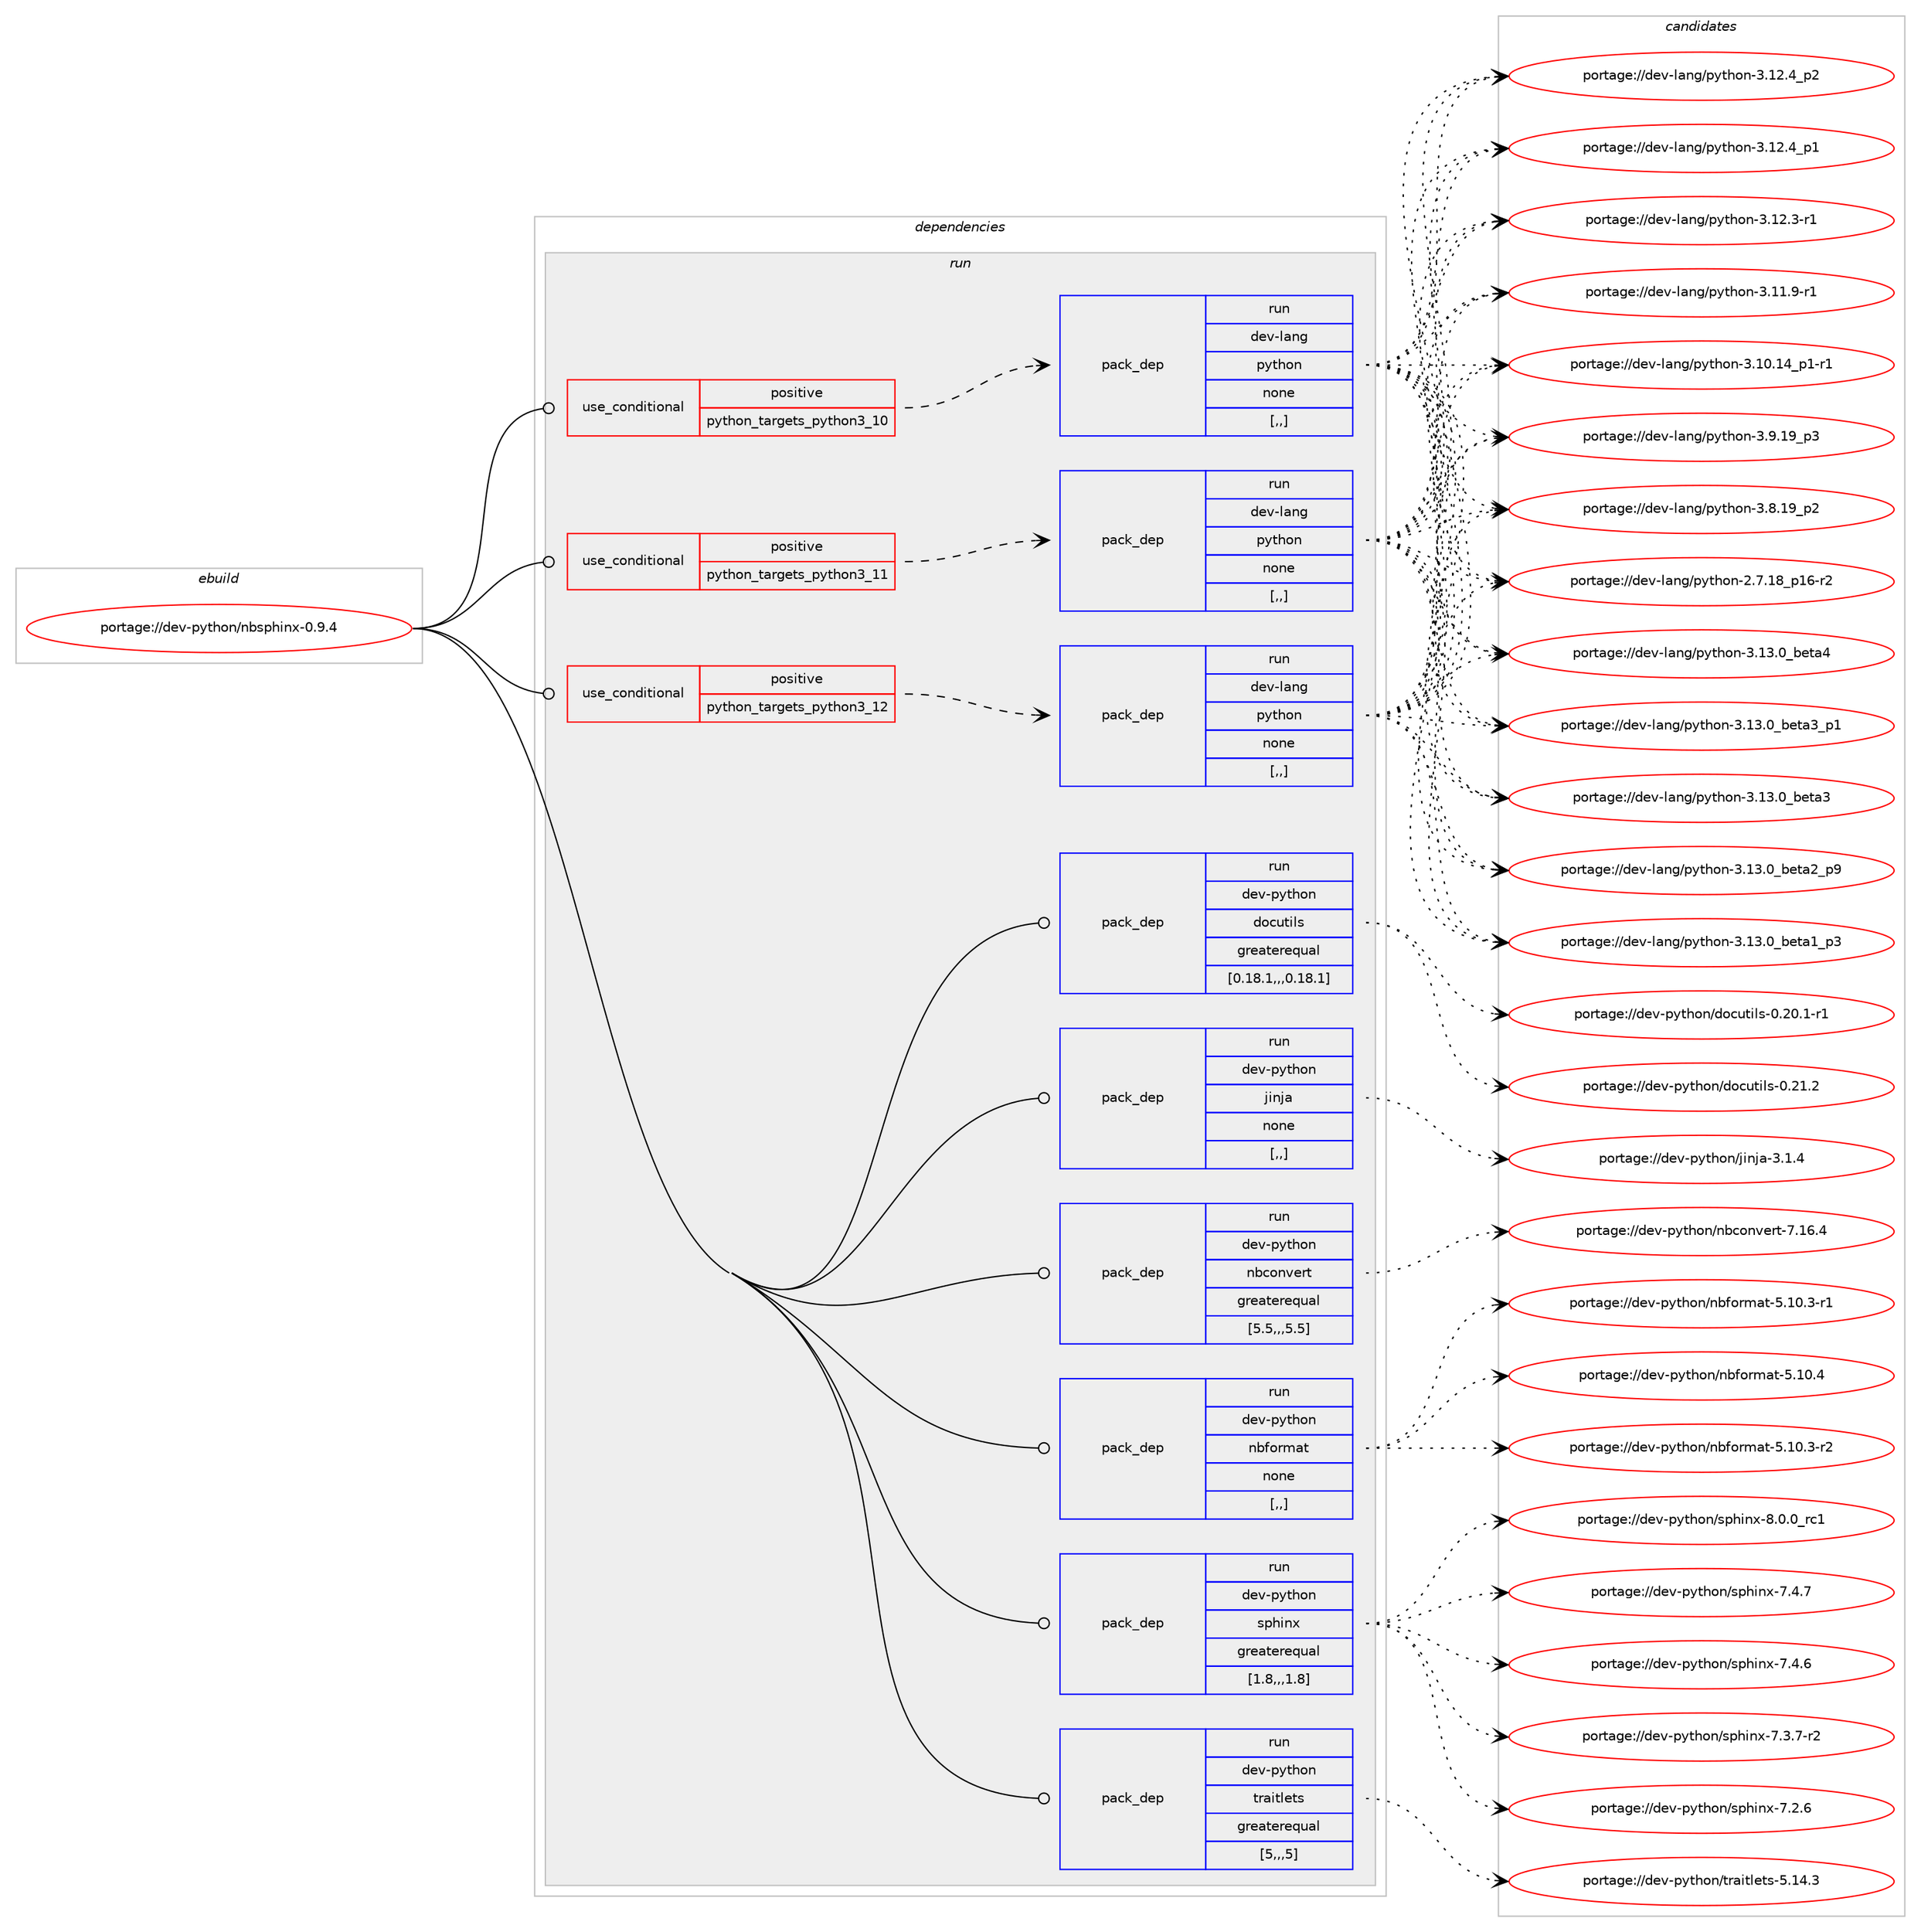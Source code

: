 digraph prolog {

# *************
# Graph options
# *************

newrank=true;
concentrate=true;
compound=true;
graph [rankdir=LR,fontname=Helvetica,fontsize=10,ranksep=1.5];#, ranksep=2.5, nodesep=0.2];
edge  [arrowhead=vee];
node  [fontname=Helvetica,fontsize=10];

# **********
# The ebuild
# **********

subgraph cluster_leftcol {
color=gray;
label=<<i>ebuild</i>>;
id [label="portage://dev-python/nbsphinx-0.9.4", color=red, width=4, href="../dev-python/nbsphinx-0.9.4.svg"];
}

# ****************
# The dependencies
# ****************

subgraph cluster_midcol {
color=gray;
label=<<i>dependencies</i>>;
subgraph cluster_compile {
fillcolor="#eeeeee";
style=filled;
label=<<i>compile</i>>;
}
subgraph cluster_compileandrun {
fillcolor="#eeeeee";
style=filled;
label=<<i>compile and run</i>>;
}
subgraph cluster_run {
fillcolor="#eeeeee";
style=filled;
label=<<i>run</i>>;
subgraph cond35238 {
dependency152471 [label=<<TABLE BORDER="0" CELLBORDER="1" CELLSPACING="0" CELLPADDING="4"><TR><TD ROWSPAN="3" CELLPADDING="10">use_conditional</TD></TR><TR><TD>positive</TD></TR><TR><TD>python_targets_python3_10</TD></TR></TABLE>>, shape=none, color=red];
subgraph pack115984 {
dependency152472 [label=<<TABLE BORDER="0" CELLBORDER="1" CELLSPACING="0" CELLPADDING="4" WIDTH="220"><TR><TD ROWSPAN="6" CELLPADDING="30">pack_dep</TD></TR><TR><TD WIDTH="110">run</TD></TR><TR><TD>dev-lang</TD></TR><TR><TD>python</TD></TR><TR><TD>none</TD></TR><TR><TD>[,,]</TD></TR></TABLE>>, shape=none, color=blue];
}
dependency152471:e -> dependency152472:w [weight=20,style="dashed",arrowhead="vee"];
}
id:e -> dependency152471:w [weight=20,style="solid",arrowhead="odot"];
subgraph cond35239 {
dependency152473 [label=<<TABLE BORDER="0" CELLBORDER="1" CELLSPACING="0" CELLPADDING="4"><TR><TD ROWSPAN="3" CELLPADDING="10">use_conditional</TD></TR><TR><TD>positive</TD></TR><TR><TD>python_targets_python3_11</TD></TR></TABLE>>, shape=none, color=red];
subgraph pack115985 {
dependency152474 [label=<<TABLE BORDER="0" CELLBORDER="1" CELLSPACING="0" CELLPADDING="4" WIDTH="220"><TR><TD ROWSPAN="6" CELLPADDING="30">pack_dep</TD></TR><TR><TD WIDTH="110">run</TD></TR><TR><TD>dev-lang</TD></TR><TR><TD>python</TD></TR><TR><TD>none</TD></TR><TR><TD>[,,]</TD></TR></TABLE>>, shape=none, color=blue];
}
dependency152473:e -> dependency152474:w [weight=20,style="dashed",arrowhead="vee"];
}
id:e -> dependency152473:w [weight=20,style="solid",arrowhead="odot"];
subgraph cond35240 {
dependency152475 [label=<<TABLE BORDER="0" CELLBORDER="1" CELLSPACING="0" CELLPADDING="4"><TR><TD ROWSPAN="3" CELLPADDING="10">use_conditional</TD></TR><TR><TD>positive</TD></TR><TR><TD>python_targets_python3_12</TD></TR></TABLE>>, shape=none, color=red];
subgraph pack115986 {
dependency152476 [label=<<TABLE BORDER="0" CELLBORDER="1" CELLSPACING="0" CELLPADDING="4" WIDTH="220"><TR><TD ROWSPAN="6" CELLPADDING="30">pack_dep</TD></TR><TR><TD WIDTH="110">run</TD></TR><TR><TD>dev-lang</TD></TR><TR><TD>python</TD></TR><TR><TD>none</TD></TR><TR><TD>[,,]</TD></TR></TABLE>>, shape=none, color=blue];
}
dependency152475:e -> dependency152476:w [weight=20,style="dashed",arrowhead="vee"];
}
id:e -> dependency152475:w [weight=20,style="solid",arrowhead="odot"];
subgraph pack115987 {
dependency152477 [label=<<TABLE BORDER="0" CELLBORDER="1" CELLSPACING="0" CELLPADDING="4" WIDTH="220"><TR><TD ROWSPAN="6" CELLPADDING="30">pack_dep</TD></TR><TR><TD WIDTH="110">run</TD></TR><TR><TD>dev-python</TD></TR><TR><TD>docutils</TD></TR><TR><TD>greaterequal</TD></TR><TR><TD>[0.18.1,,,0.18.1]</TD></TR></TABLE>>, shape=none, color=blue];
}
id:e -> dependency152477:w [weight=20,style="solid",arrowhead="odot"];
subgraph pack115988 {
dependency152478 [label=<<TABLE BORDER="0" CELLBORDER="1" CELLSPACING="0" CELLPADDING="4" WIDTH="220"><TR><TD ROWSPAN="6" CELLPADDING="30">pack_dep</TD></TR><TR><TD WIDTH="110">run</TD></TR><TR><TD>dev-python</TD></TR><TR><TD>jinja</TD></TR><TR><TD>none</TD></TR><TR><TD>[,,]</TD></TR></TABLE>>, shape=none, color=blue];
}
id:e -> dependency152478:w [weight=20,style="solid",arrowhead="odot"];
subgraph pack115989 {
dependency152479 [label=<<TABLE BORDER="0" CELLBORDER="1" CELLSPACING="0" CELLPADDING="4" WIDTH="220"><TR><TD ROWSPAN="6" CELLPADDING="30">pack_dep</TD></TR><TR><TD WIDTH="110">run</TD></TR><TR><TD>dev-python</TD></TR><TR><TD>nbconvert</TD></TR><TR><TD>greaterequal</TD></TR><TR><TD>[5.5,,,5.5]</TD></TR></TABLE>>, shape=none, color=blue];
}
id:e -> dependency152479:w [weight=20,style="solid",arrowhead="odot"];
subgraph pack115990 {
dependency152480 [label=<<TABLE BORDER="0" CELLBORDER="1" CELLSPACING="0" CELLPADDING="4" WIDTH="220"><TR><TD ROWSPAN="6" CELLPADDING="30">pack_dep</TD></TR><TR><TD WIDTH="110">run</TD></TR><TR><TD>dev-python</TD></TR><TR><TD>nbformat</TD></TR><TR><TD>none</TD></TR><TR><TD>[,,]</TD></TR></TABLE>>, shape=none, color=blue];
}
id:e -> dependency152480:w [weight=20,style="solid",arrowhead="odot"];
subgraph pack115991 {
dependency152481 [label=<<TABLE BORDER="0" CELLBORDER="1" CELLSPACING="0" CELLPADDING="4" WIDTH="220"><TR><TD ROWSPAN="6" CELLPADDING="30">pack_dep</TD></TR><TR><TD WIDTH="110">run</TD></TR><TR><TD>dev-python</TD></TR><TR><TD>sphinx</TD></TR><TR><TD>greaterequal</TD></TR><TR><TD>[1.8,,,1.8]</TD></TR></TABLE>>, shape=none, color=blue];
}
id:e -> dependency152481:w [weight=20,style="solid",arrowhead="odot"];
subgraph pack115992 {
dependency152482 [label=<<TABLE BORDER="0" CELLBORDER="1" CELLSPACING="0" CELLPADDING="4" WIDTH="220"><TR><TD ROWSPAN="6" CELLPADDING="30">pack_dep</TD></TR><TR><TD WIDTH="110">run</TD></TR><TR><TD>dev-python</TD></TR><TR><TD>traitlets</TD></TR><TR><TD>greaterequal</TD></TR><TR><TD>[5,,,5]</TD></TR></TABLE>>, shape=none, color=blue];
}
id:e -> dependency152482:w [weight=20,style="solid",arrowhead="odot"];
}
}

# **************
# The candidates
# **************

subgraph cluster_choices {
rank=same;
color=gray;
label=<<i>candidates</i>>;

subgraph choice115984 {
color=black;
nodesep=1;
choice1001011184510897110103471121211161041111104551464951464895981011169752 [label="portage://dev-lang/python-3.13.0_beta4", color=red, width=4,href="../dev-lang/python-3.13.0_beta4.svg"];
choice10010111845108971101034711212111610411111045514649514648959810111697519511249 [label="portage://dev-lang/python-3.13.0_beta3_p1", color=red, width=4,href="../dev-lang/python-3.13.0_beta3_p1.svg"];
choice1001011184510897110103471121211161041111104551464951464895981011169751 [label="portage://dev-lang/python-3.13.0_beta3", color=red, width=4,href="../dev-lang/python-3.13.0_beta3.svg"];
choice10010111845108971101034711212111610411111045514649514648959810111697509511257 [label="portage://dev-lang/python-3.13.0_beta2_p9", color=red, width=4,href="../dev-lang/python-3.13.0_beta2_p9.svg"];
choice10010111845108971101034711212111610411111045514649514648959810111697499511251 [label="portage://dev-lang/python-3.13.0_beta1_p3", color=red, width=4,href="../dev-lang/python-3.13.0_beta1_p3.svg"];
choice100101118451089711010347112121116104111110455146495046529511250 [label="portage://dev-lang/python-3.12.4_p2", color=red, width=4,href="../dev-lang/python-3.12.4_p2.svg"];
choice100101118451089711010347112121116104111110455146495046529511249 [label="portage://dev-lang/python-3.12.4_p1", color=red, width=4,href="../dev-lang/python-3.12.4_p1.svg"];
choice100101118451089711010347112121116104111110455146495046514511449 [label="portage://dev-lang/python-3.12.3-r1", color=red, width=4,href="../dev-lang/python-3.12.3-r1.svg"];
choice100101118451089711010347112121116104111110455146494946574511449 [label="portage://dev-lang/python-3.11.9-r1", color=red, width=4,href="../dev-lang/python-3.11.9-r1.svg"];
choice100101118451089711010347112121116104111110455146494846495295112494511449 [label="portage://dev-lang/python-3.10.14_p1-r1", color=red, width=4,href="../dev-lang/python-3.10.14_p1-r1.svg"];
choice100101118451089711010347112121116104111110455146574649579511251 [label="portage://dev-lang/python-3.9.19_p3", color=red, width=4,href="../dev-lang/python-3.9.19_p3.svg"];
choice100101118451089711010347112121116104111110455146564649579511250 [label="portage://dev-lang/python-3.8.19_p2", color=red, width=4,href="../dev-lang/python-3.8.19_p2.svg"];
choice100101118451089711010347112121116104111110455046554649569511249544511450 [label="portage://dev-lang/python-2.7.18_p16-r2", color=red, width=4,href="../dev-lang/python-2.7.18_p16-r2.svg"];
dependency152472:e -> choice1001011184510897110103471121211161041111104551464951464895981011169752:w [style=dotted,weight="100"];
dependency152472:e -> choice10010111845108971101034711212111610411111045514649514648959810111697519511249:w [style=dotted,weight="100"];
dependency152472:e -> choice1001011184510897110103471121211161041111104551464951464895981011169751:w [style=dotted,weight="100"];
dependency152472:e -> choice10010111845108971101034711212111610411111045514649514648959810111697509511257:w [style=dotted,weight="100"];
dependency152472:e -> choice10010111845108971101034711212111610411111045514649514648959810111697499511251:w [style=dotted,weight="100"];
dependency152472:e -> choice100101118451089711010347112121116104111110455146495046529511250:w [style=dotted,weight="100"];
dependency152472:e -> choice100101118451089711010347112121116104111110455146495046529511249:w [style=dotted,weight="100"];
dependency152472:e -> choice100101118451089711010347112121116104111110455146495046514511449:w [style=dotted,weight="100"];
dependency152472:e -> choice100101118451089711010347112121116104111110455146494946574511449:w [style=dotted,weight="100"];
dependency152472:e -> choice100101118451089711010347112121116104111110455146494846495295112494511449:w [style=dotted,weight="100"];
dependency152472:e -> choice100101118451089711010347112121116104111110455146574649579511251:w [style=dotted,weight="100"];
dependency152472:e -> choice100101118451089711010347112121116104111110455146564649579511250:w [style=dotted,weight="100"];
dependency152472:e -> choice100101118451089711010347112121116104111110455046554649569511249544511450:w [style=dotted,weight="100"];
}
subgraph choice115985 {
color=black;
nodesep=1;
choice1001011184510897110103471121211161041111104551464951464895981011169752 [label="portage://dev-lang/python-3.13.0_beta4", color=red, width=4,href="../dev-lang/python-3.13.0_beta4.svg"];
choice10010111845108971101034711212111610411111045514649514648959810111697519511249 [label="portage://dev-lang/python-3.13.0_beta3_p1", color=red, width=4,href="../dev-lang/python-3.13.0_beta3_p1.svg"];
choice1001011184510897110103471121211161041111104551464951464895981011169751 [label="portage://dev-lang/python-3.13.0_beta3", color=red, width=4,href="../dev-lang/python-3.13.0_beta3.svg"];
choice10010111845108971101034711212111610411111045514649514648959810111697509511257 [label="portage://dev-lang/python-3.13.0_beta2_p9", color=red, width=4,href="../dev-lang/python-3.13.0_beta2_p9.svg"];
choice10010111845108971101034711212111610411111045514649514648959810111697499511251 [label="portage://dev-lang/python-3.13.0_beta1_p3", color=red, width=4,href="../dev-lang/python-3.13.0_beta1_p3.svg"];
choice100101118451089711010347112121116104111110455146495046529511250 [label="portage://dev-lang/python-3.12.4_p2", color=red, width=4,href="../dev-lang/python-3.12.4_p2.svg"];
choice100101118451089711010347112121116104111110455146495046529511249 [label="portage://dev-lang/python-3.12.4_p1", color=red, width=4,href="../dev-lang/python-3.12.4_p1.svg"];
choice100101118451089711010347112121116104111110455146495046514511449 [label="portage://dev-lang/python-3.12.3-r1", color=red, width=4,href="../dev-lang/python-3.12.3-r1.svg"];
choice100101118451089711010347112121116104111110455146494946574511449 [label="portage://dev-lang/python-3.11.9-r1", color=red, width=4,href="../dev-lang/python-3.11.9-r1.svg"];
choice100101118451089711010347112121116104111110455146494846495295112494511449 [label="portage://dev-lang/python-3.10.14_p1-r1", color=red, width=4,href="../dev-lang/python-3.10.14_p1-r1.svg"];
choice100101118451089711010347112121116104111110455146574649579511251 [label="portage://dev-lang/python-3.9.19_p3", color=red, width=4,href="../dev-lang/python-3.9.19_p3.svg"];
choice100101118451089711010347112121116104111110455146564649579511250 [label="portage://dev-lang/python-3.8.19_p2", color=red, width=4,href="../dev-lang/python-3.8.19_p2.svg"];
choice100101118451089711010347112121116104111110455046554649569511249544511450 [label="portage://dev-lang/python-2.7.18_p16-r2", color=red, width=4,href="../dev-lang/python-2.7.18_p16-r2.svg"];
dependency152474:e -> choice1001011184510897110103471121211161041111104551464951464895981011169752:w [style=dotted,weight="100"];
dependency152474:e -> choice10010111845108971101034711212111610411111045514649514648959810111697519511249:w [style=dotted,weight="100"];
dependency152474:e -> choice1001011184510897110103471121211161041111104551464951464895981011169751:w [style=dotted,weight="100"];
dependency152474:e -> choice10010111845108971101034711212111610411111045514649514648959810111697509511257:w [style=dotted,weight="100"];
dependency152474:e -> choice10010111845108971101034711212111610411111045514649514648959810111697499511251:w [style=dotted,weight="100"];
dependency152474:e -> choice100101118451089711010347112121116104111110455146495046529511250:w [style=dotted,weight="100"];
dependency152474:e -> choice100101118451089711010347112121116104111110455146495046529511249:w [style=dotted,weight="100"];
dependency152474:e -> choice100101118451089711010347112121116104111110455146495046514511449:w [style=dotted,weight="100"];
dependency152474:e -> choice100101118451089711010347112121116104111110455146494946574511449:w [style=dotted,weight="100"];
dependency152474:e -> choice100101118451089711010347112121116104111110455146494846495295112494511449:w [style=dotted,weight="100"];
dependency152474:e -> choice100101118451089711010347112121116104111110455146574649579511251:w [style=dotted,weight="100"];
dependency152474:e -> choice100101118451089711010347112121116104111110455146564649579511250:w [style=dotted,weight="100"];
dependency152474:e -> choice100101118451089711010347112121116104111110455046554649569511249544511450:w [style=dotted,weight="100"];
}
subgraph choice115986 {
color=black;
nodesep=1;
choice1001011184510897110103471121211161041111104551464951464895981011169752 [label="portage://dev-lang/python-3.13.0_beta4", color=red, width=4,href="../dev-lang/python-3.13.0_beta4.svg"];
choice10010111845108971101034711212111610411111045514649514648959810111697519511249 [label="portage://dev-lang/python-3.13.0_beta3_p1", color=red, width=4,href="../dev-lang/python-3.13.0_beta3_p1.svg"];
choice1001011184510897110103471121211161041111104551464951464895981011169751 [label="portage://dev-lang/python-3.13.0_beta3", color=red, width=4,href="../dev-lang/python-3.13.0_beta3.svg"];
choice10010111845108971101034711212111610411111045514649514648959810111697509511257 [label="portage://dev-lang/python-3.13.0_beta2_p9", color=red, width=4,href="../dev-lang/python-3.13.0_beta2_p9.svg"];
choice10010111845108971101034711212111610411111045514649514648959810111697499511251 [label="portage://dev-lang/python-3.13.0_beta1_p3", color=red, width=4,href="../dev-lang/python-3.13.0_beta1_p3.svg"];
choice100101118451089711010347112121116104111110455146495046529511250 [label="portage://dev-lang/python-3.12.4_p2", color=red, width=4,href="../dev-lang/python-3.12.4_p2.svg"];
choice100101118451089711010347112121116104111110455146495046529511249 [label="portage://dev-lang/python-3.12.4_p1", color=red, width=4,href="../dev-lang/python-3.12.4_p1.svg"];
choice100101118451089711010347112121116104111110455146495046514511449 [label="portage://dev-lang/python-3.12.3-r1", color=red, width=4,href="../dev-lang/python-3.12.3-r1.svg"];
choice100101118451089711010347112121116104111110455146494946574511449 [label="portage://dev-lang/python-3.11.9-r1", color=red, width=4,href="../dev-lang/python-3.11.9-r1.svg"];
choice100101118451089711010347112121116104111110455146494846495295112494511449 [label="portage://dev-lang/python-3.10.14_p1-r1", color=red, width=4,href="../dev-lang/python-3.10.14_p1-r1.svg"];
choice100101118451089711010347112121116104111110455146574649579511251 [label="portage://dev-lang/python-3.9.19_p3", color=red, width=4,href="../dev-lang/python-3.9.19_p3.svg"];
choice100101118451089711010347112121116104111110455146564649579511250 [label="portage://dev-lang/python-3.8.19_p2", color=red, width=4,href="../dev-lang/python-3.8.19_p2.svg"];
choice100101118451089711010347112121116104111110455046554649569511249544511450 [label="portage://dev-lang/python-2.7.18_p16-r2", color=red, width=4,href="../dev-lang/python-2.7.18_p16-r2.svg"];
dependency152476:e -> choice1001011184510897110103471121211161041111104551464951464895981011169752:w [style=dotted,weight="100"];
dependency152476:e -> choice10010111845108971101034711212111610411111045514649514648959810111697519511249:w [style=dotted,weight="100"];
dependency152476:e -> choice1001011184510897110103471121211161041111104551464951464895981011169751:w [style=dotted,weight="100"];
dependency152476:e -> choice10010111845108971101034711212111610411111045514649514648959810111697509511257:w [style=dotted,weight="100"];
dependency152476:e -> choice10010111845108971101034711212111610411111045514649514648959810111697499511251:w [style=dotted,weight="100"];
dependency152476:e -> choice100101118451089711010347112121116104111110455146495046529511250:w [style=dotted,weight="100"];
dependency152476:e -> choice100101118451089711010347112121116104111110455146495046529511249:w [style=dotted,weight="100"];
dependency152476:e -> choice100101118451089711010347112121116104111110455146495046514511449:w [style=dotted,weight="100"];
dependency152476:e -> choice100101118451089711010347112121116104111110455146494946574511449:w [style=dotted,weight="100"];
dependency152476:e -> choice100101118451089711010347112121116104111110455146494846495295112494511449:w [style=dotted,weight="100"];
dependency152476:e -> choice100101118451089711010347112121116104111110455146574649579511251:w [style=dotted,weight="100"];
dependency152476:e -> choice100101118451089711010347112121116104111110455146564649579511250:w [style=dotted,weight="100"];
dependency152476:e -> choice100101118451089711010347112121116104111110455046554649569511249544511450:w [style=dotted,weight="100"];
}
subgraph choice115987 {
color=black;
nodesep=1;
choice10010111845112121116104111110471001119911711610510811545484650494650 [label="portage://dev-python/docutils-0.21.2", color=red, width=4,href="../dev-python/docutils-0.21.2.svg"];
choice100101118451121211161041111104710011199117116105108115454846504846494511449 [label="portage://dev-python/docutils-0.20.1-r1", color=red, width=4,href="../dev-python/docutils-0.20.1-r1.svg"];
dependency152477:e -> choice10010111845112121116104111110471001119911711610510811545484650494650:w [style=dotted,weight="100"];
dependency152477:e -> choice100101118451121211161041111104710011199117116105108115454846504846494511449:w [style=dotted,weight="100"];
}
subgraph choice115988 {
color=black;
nodesep=1;
choice100101118451121211161041111104710610511010697455146494652 [label="portage://dev-python/jinja-3.1.4", color=red, width=4,href="../dev-python/jinja-3.1.4.svg"];
dependency152478:e -> choice100101118451121211161041111104710610511010697455146494652:w [style=dotted,weight="100"];
}
subgraph choice115989 {
color=black;
nodesep=1;
choice1001011184511212111610411111047110989911111011810111411645554649544652 [label="portage://dev-python/nbconvert-7.16.4", color=red, width=4,href="../dev-python/nbconvert-7.16.4.svg"];
dependency152479:e -> choice1001011184511212111610411111047110989911111011810111411645554649544652:w [style=dotted,weight="100"];
}
subgraph choice115990 {
color=black;
nodesep=1;
choice1001011184511212111610411111047110981021111141099711645534649484652 [label="portage://dev-python/nbformat-5.10.4", color=red, width=4,href="../dev-python/nbformat-5.10.4.svg"];
choice10010111845112121116104111110471109810211111410997116455346494846514511450 [label="portage://dev-python/nbformat-5.10.3-r2", color=red, width=4,href="../dev-python/nbformat-5.10.3-r2.svg"];
choice10010111845112121116104111110471109810211111410997116455346494846514511449 [label="portage://dev-python/nbformat-5.10.3-r1", color=red, width=4,href="../dev-python/nbformat-5.10.3-r1.svg"];
dependency152480:e -> choice1001011184511212111610411111047110981021111141099711645534649484652:w [style=dotted,weight="100"];
dependency152480:e -> choice10010111845112121116104111110471109810211111410997116455346494846514511450:w [style=dotted,weight="100"];
dependency152480:e -> choice10010111845112121116104111110471109810211111410997116455346494846514511449:w [style=dotted,weight="100"];
}
subgraph choice115991 {
color=black;
nodesep=1;
choice1001011184511212111610411111047115112104105110120455646484648951149949 [label="portage://dev-python/sphinx-8.0.0_rc1", color=red, width=4,href="../dev-python/sphinx-8.0.0_rc1.svg"];
choice1001011184511212111610411111047115112104105110120455546524655 [label="portage://dev-python/sphinx-7.4.7", color=red, width=4,href="../dev-python/sphinx-7.4.7.svg"];
choice1001011184511212111610411111047115112104105110120455546524654 [label="portage://dev-python/sphinx-7.4.6", color=red, width=4,href="../dev-python/sphinx-7.4.6.svg"];
choice10010111845112121116104111110471151121041051101204555465146554511450 [label="portage://dev-python/sphinx-7.3.7-r2", color=red, width=4,href="../dev-python/sphinx-7.3.7-r2.svg"];
choice1001011184511212111610411111047115112104105110120455546504654 [label="portage://dev-python/sphinx-7.2.6", color=red, width=4,href="../dev-python/sphinx-7.2.6.svg"];
dependency152481:e -> choice1001011184511212111610411111047115112104105110120455646484648951149949:w [style=dotted,weight="100"];
dependency152481:e -> choice1001011184511212111610411111047115112104105110120455546524655:w [style=dotted,weight="100"];
dependency152481:e -> choice1001011184511212111610411111047115112104105110120455546524654:w [style=dotted,weight="100"];
dependency152481:e -> choice10010111845112121116104111110471151121041051101204555465146554511450:w [style=dotted,weight="100"];
dependency152481:e -> choice1001011184511212111610411111047115112104105110120455546504654:w [style=dotted,weight="100"];
}
subgraph choice115992 {
color=black;
nodesep=1;
choice10010111845112121116104111110471161149710511610810111611545534649524651 [label="portage://dev-python/traitlets-5.14.3", color=red, width=4,href="../dev-python/traitlets-5.14.3.svg"];
dependency152482:e -> choice10010111845112121116104111110471161149710511610810111611545534649524651:w [style=dotted,weight="100"];
}
}

}
